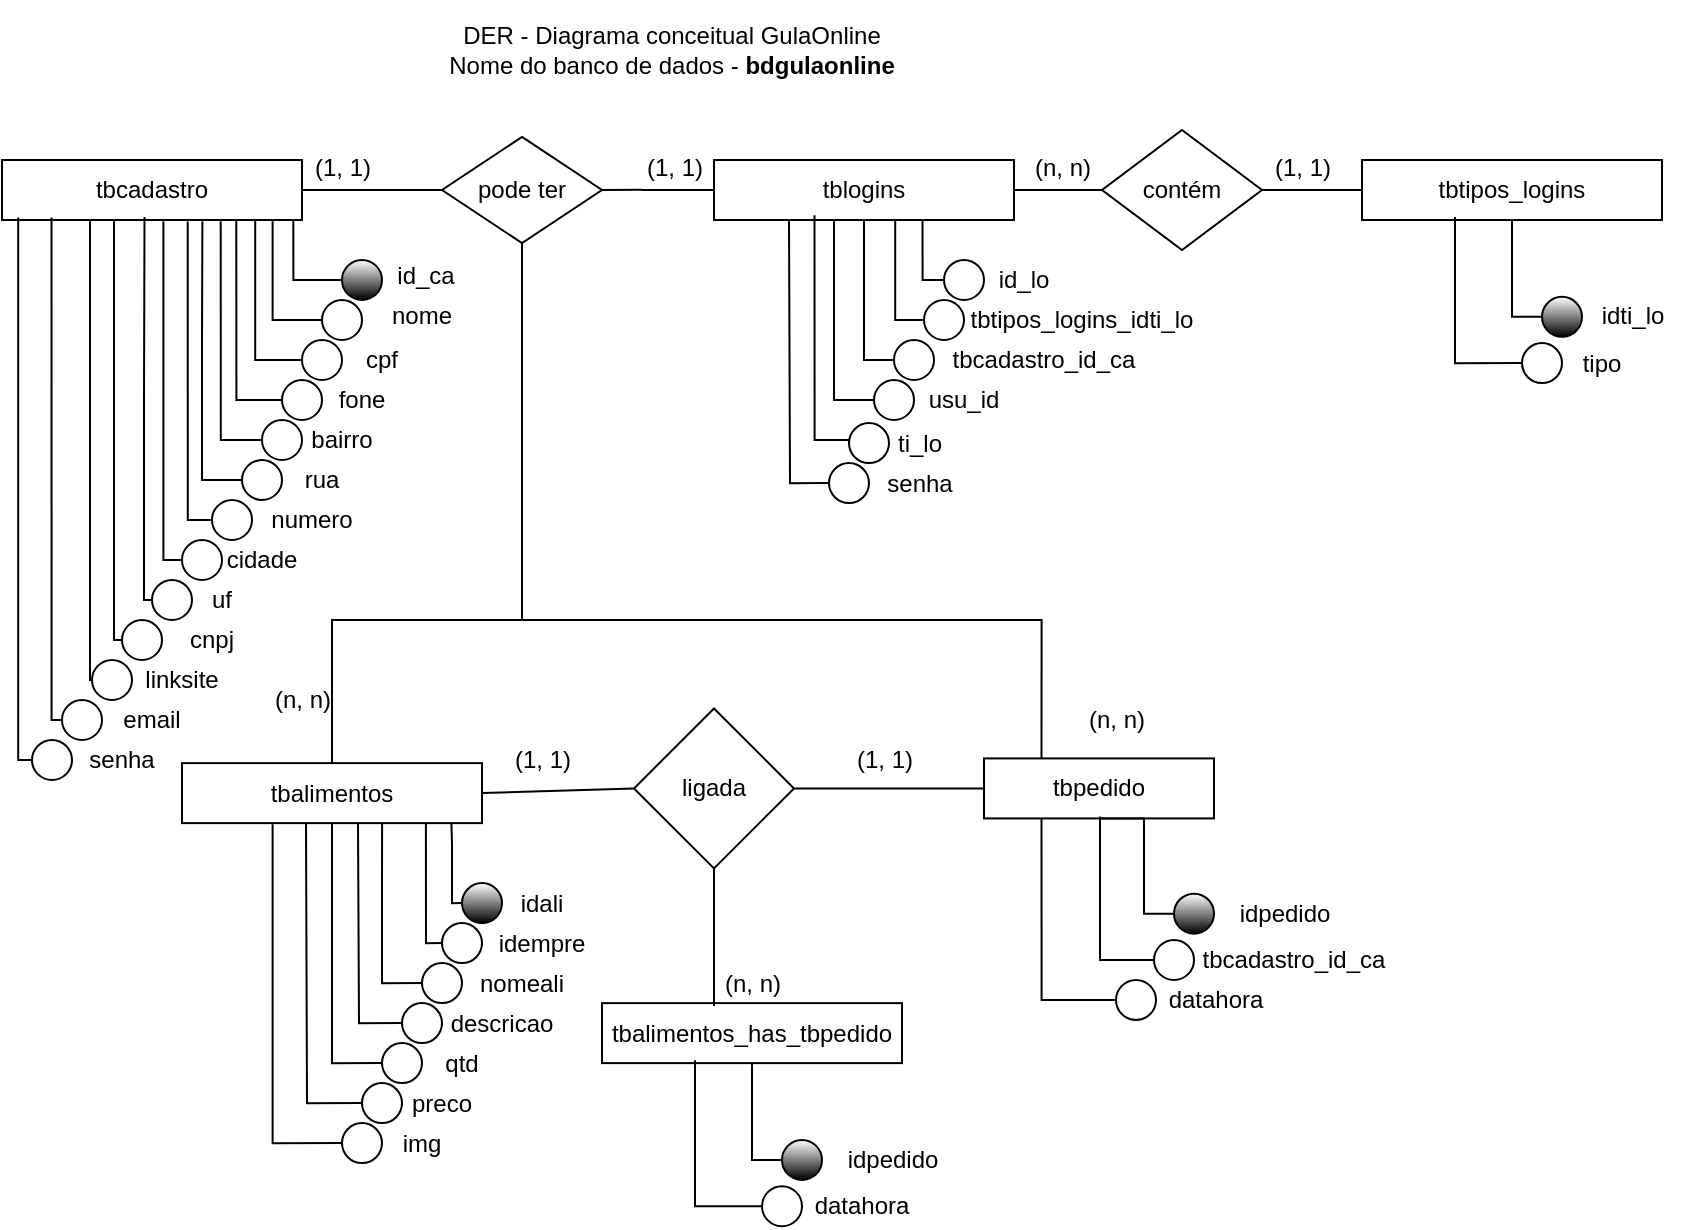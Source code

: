 <mxfile version="14.5.8" type="device"><diagram id="vViGycnNO7hk016TZorW" name="Page-1"><mxGraphModel dx="744" dy="393" grid="1" gridSize="10" guides="1" tooltips="1" connect="1" arrows="1" fold="1" page="1" pageScale="1" pageWidth="827" pageHeight="1169" math="0" shadow="0"><root><mxCell id="0"/><mxCell id="1" parent="0"/><mxCell id="1kgCIqPJjXTVju8kPkvd-1" value="DER - Diagrama conceitual GulaOnline&lt;br&gt;Nome do banco de dados - &lt;b&gt;bdgulaonline&lt;/b&gt;" style="text;html=1;strokeColor=none;fillColor=none;align=center;verticalAlign=middle;whiteSpace=wrap;rounded=0;" parent="1" vertex="1"><mxGeometry x="210" y="10" width="310" height="50" as="geometry"/></mxCell><mxCell id="1kgCIqPJjXTVju8kPkvd-85" style="edgeStyle=orthogonalEdgeStyle;rounded=0;orthogonalLoop=1;jettySize=auto;html=1;exitX=1;exitY=0.5;exitDx=0;exitDy=0;entryX=0;entryY=0.5;entryDx=0;entryDy=0;endArrow=none;endFill=0;" parent="1" source="1kgCIqPJjXTVju8kPkvd-2" target="1kgCIqPJjXTVju8kPkvd-83" edge="1"><mxGeometry relative="1" as="geometry"/></mxCell><mxCell id="1kgCIqPJjXTVju8kPkvd-2" value="tbcadastro" style="rounded=0;whiteSpace=wrap;html=1;" parent="1" vertex="1"><mxGeometry x="30" y="90" width="150" height="30" as="geometry"/></mxCell><mxCell id="cTB__3kSDR-MC7OSRo6g-6" style="edgeStyle=orthogonalEdgeStyle;rounded=0;orthogonalLoop=1;jettySize=auto;html=1;exitX=0;exitY=0.5;exitDx=0;exitDy=0;entryX=0.971;entryY=1.008;entryDx=0;entryDy=0;entryPerimeter=0;endArrow=none;endFill=0;" parent="1" source="1kgCIqPJjXTVju8kPkvd-3" target="1kgCIqPJjXTVju8kPkvd-2" edge="1"><mxGeometry relative="1" as="geometry"/></mxCell><mxCell id="1kgCIqPJjXTVju8kPkvd-3" value="" style="ellipse;whiteSpace=wrap;html=1;aspect=fixed;gradientColor=#000000;" parent="1" vertex="1"><mxGeometry x="200" y="140" width="20" height="20" as="geometry"/></mxCell><mxCell id="1kgCIqPJjXTVju8kPkvd-6" value="id_ca" style="text;html=1;strokeColor=none;fillColor=none;align=center;verticalAlign=middle;whiteSpace=wrap;rounded=0;" parent="1" vertex="1"><mxGeometry x="222.26" y="138.43" width="40" height="20" as="geometry"/></mxCell><mxCell id="cTB__3kSDR-MC7OSRo6g-7" style="edgeStyle=orthogonalEdgeStyle;rounded=0;orthogonalLoop=1;jettySize=auto;html=1;exitX=0;exitY=0.5;exitDx=0;exitDy=0;entryX=0.902;entryY=0.993;entryDx=0;entryDy=0;entryPerimeter=0;endArrow=none;endFill=0;" parent="1" source="1kgCIqPJjXTVju8kPkvd-7" target="1kgCIqPJjXTVju8kPkvd-2" edge="1"><mxGeometry relative="1" as="geometry"/></mxCell><mxCell id="1kgCIqPJjXTVju8kPkvd-7" value="" style="ellipse;whiteSpace=wrap;html=1;aspect=fixed;strokeColor=#000000;" parent="1" vertex="1"><mxGeometry x="190" y="160" width="20" height="20" as="geometry"/></mxCell><mxCell id="1kgCIqPJjXTVju8kPkvd-9" value="nome" style="text;html=1;strokeColor=none;fillColor=none;align=center;verticalAlign=middle;whiteSpace=wrap;rounded=0;" parent="1" vertex="1"><mxGeometry x="220" y="158.43" width="40" height="20" as="geometry"/></mxCell><mxCell id="cTB__3kSDR-MC7OSRo6g-8" style="edgeStyle=orthogonalEdgeStyle;rounded=0;orthogonalLoop=1;jettySize=auto;html=1;exitX=0;exitY=0.5;exitDx=0;exitDy=0;entryX=0.844;entryY=1.008;entryDx=0;entryDy=0;entryPerimeter=0;endArrow=none;endFill=0;" parent="1" source="1kgCIqPJjXTVju8kPkvd-14" target="1kgCIqPJjXTVju8kPkvd-2" edge="1"><mxGeometry relative="1" as="geometry"/></mxCell><mxCell id="1kgCIqPJjXTVju8kPkvd-14" value="" style="ellipse;whiteSpace=wrap;html=1;aspect=fixed;strokeColor=#000000;" parent="1" vertex="1"><mxGeometry x="180" y="180" width="20" height="20" as="geometry"/></mxCell><mxCell id="1kgCIqPJjXTVju8kPkvd-15" value="cpf" style="text;html=1;strokeColor=none;fillColor=none;align=center;verticalAlign=middle;whiteSpace=wrap;rounded=0;" parent="1" vertex="1"><mxGeometry x="200" y="180" width="40" height="20" as="geometry"/></mxCell><mxCell id="cTB__3kSDR-MC7OSRo6g-11" style="edgeStyle=orthogonalEdgeStyle;rounded=0;orthogonalLoop=1;jettySize=auto;html=1;exitX=0;exitY=0.5;exitDx=0;exitDy=0;entryX=0.781;entryY=0.993;entryDx=0;entryDy=0;entryPerimeter=0;endArrow=none;endFill=0;" parent="1" source="1kgCIqPJjXTVju8kPkvd-18" target="1kgCIqPJjXTVju8kPkvd-2" edge="1"><mxGeometry relative="1" as="geometry"/></mxCell><mxCell id="1kgCIqPJjXTVju8kPkvd-18" value="" style="ellipse;whiteSpace=wrap;html=1;aspect=fixed;strokeColor=#000000;" parent="1" vertex="1"><mxGeometry x="170" y="200" width="20" height="20" as="geometry"/></mxCell><mxCell id="1kgCIqPJjXTVju8kPkvd-19" value="fone" style="text;html=1;strokeColor=none;fillColor=none;align=center;verticalAlign=middle;whiteSpace=wrap;rounded=0;" parent="1" vertex="1"><mxGeometry x="190" y="200" width="40" height="20" as="geometry"/></mxCell><mxCell id="cTB__3kSDR-MC7OSRo6g-12" style="edgeStyle=orthogonalEdgeStyle;rounded=0;orthogonalLoop=1;jettySize=auto;html=1;exitX=0;exitY=0.5;exitDx=0;exitDy=0;entryX=0.729;entryY=1.022;entryDx=0;entryDy=0;entryPerimeter=0;endArrow=none;endFill=0;" parent="1" source="1kgCIqPJjXTVju8kPkvd-20" target="1kgCIqPJjXTVju8kPkvd-2" edge="1"><mxGeometry relative="1" as="geometry"/></mxCell><mxCell id="1kgCIqPJjXTVju8kPkvd-20" value="" style="ellipse;whiteSpace=wrap;html=1;aspect=fixed;strokeColor=#000000;" parent="1" vertex="1"><mxGeometry x="160" y="220" width="20" height="20" as="geometry"/></mxCell><mxCell id="1kgCIqPJjXTVju8kPkvd-21" value="bairro" style="text;html=1;strokeColor=none;fillColor=none;align=center;verticalAlign=middle;whiteSpace=wrap;rounded=0;" parent="1" vertex="1"><mxGeometry x="180" y="220" width="40" height="20" as="geometry"/></mxCell><mxCell id="cTB__3kSDR-MC7OSRo6g-13" style="edgeStyle=orthogonalEdgeStyle;rounded=0;orthogonalLoop=1;jettySize=auto;html=1;exitX=0;exitY=0.5;exitDx=0;exitDy=0;entryX=0.668;entryY=1.022;entryDx=0;entryDy=0;entryPerimeter=0;endArrow=none;endFill=0;" parent="1" source="1kgCIqPJjXTVju8kPkvd-22" target="1kgCIqPJjXTVju8kPkvd-2" edge="1"><mxGeometry relative="1" as="geometry"/></mxCell><mxCell id="1kgCIqPJjXTVju8kPkvd-22" value="" style="ellipse;whiteSpace=wrap;html=1;aspect=fixed;strokeColor=#000000;" parent="1" vertex="1"><mxGeometry x="150" y="240" width="20" height="20" as="geometry"/></mxCell><mxCell id="1kgCIqPJjXTVju8kPkvd-23" value="rua" style="text;html=1;strokeColor=none;fillColor=none;align=center;verticalAlign=middle;whiteSpace=wrap;rounded=0;" parent="1" vertex="1"><mxGeometry x="170" y="240" width="40" height="20" as="geometry"/></mxCell><mxCell id="cTB__3kSDR-MC7OSRo6g-14" style="edgeStyle=orthogonalEdgeStyle;rounded=0;orthogonalLoop=1;jettySize=auto;html=1;exitX=0;exitY=0.5;exitDx=0;exitDy=0;entryX=0.619;entryY=1.022;entryDx=0;entryDy=0;entryPerimeter=0;endArrow=none;endFill=0;" parent="1" source="1kgCIqPJjXTVju8kPkvd-32" target="1kgCIqPJjXTVju8kPkvd-2" edge="1"><mxGeometry relative="1" as="geometry"><Array as="points"><mxPoint x="123" y="270"/></Array></mxGeometry></mxCell><mxCell id="1kgCIqPJjXTVju8kPkvd-32" value="" style="ellipse;whiteSpace=wrap;html=1;aspect=fixed;strokeColor=#000000;" parent="1" vertex="1"><mxGeometry x="135" y="260" width="20" height="20" as="geometry"/></mxCell><mxCell id="1kgCIqPJjXTVju8kPkvd-33" value="numero" style="text;html=1;strokeColor=none;fillColor=none;align=center;verticalAlign=middle;whiteSpace=wrap;rounded=0;" parent="1" vertex="1"><mxGeometry x="165" y="260" width="40" height="20" as="geometry"/></mxCell><mxCell id="cTB__3kSDR-MC7OSRo6g-15" style="edgeStyle=orthogonalEdgeStyle;rounded=0;orthogonalLoop=1;jettySize=auto;html=1;exitX=0;exitY=0.5;exitDx=0;exitDy=0;endArrow=none;endFill=0;entryX=0.538;entryY=1.022;entryDx=0;entryDy=0;entryPerimeter=0;" parent="1" source="1kgCIqPJjXTVju8kPkvd-35" target="1kgCIqPJjXTVju8kPkvd-2" edge="1"><mxGeometry relative="1" as="geometry"><mxPoint x="111" y="123" as="targetPoint"/><Array as="points"><mxPoint x="111" y="290"/></Array></mxGeometry></mxCell><mxCell id="1kgCIqPJjXTVju8kPkvd-35" value="" style="ellipse;whiteSpace=wrap;html=1;aspect=fixed;strokeColor=#000000;" parent="1" vertex="1"><mxGeometry x="120" y="280" width="20" height="20" as="geometry"/></mxCell><mxCell id="1kgCIqPJjXTVju8kPkvd-36" value="cidade" style="text;html=1;strokeColor=none;fillColor=none;align=center;verticalAlign=middle;whiteSpace=wrap;rounded=0;" parent="1" vertex="1"><mxGeometry x="140" y="280" width="40" height="20" as="geometry"/></mxCell><mxCell id="cTB__3kSDR-MC7OSRo6g-16" style="edgeStyle=orthogonalEdgeStyle;rounded=0;orthogonalLoop=1;jettySize=auto;html=1;exitX=0;exitY=0.5;exitDx=0;exitDy=0;entryX=0.475;entryY=0.95;entryDx=0;entryDy=0;entryPerimeter=0;endArrow=none;endFill=0;" parent="1" source="1kgCIqPJjXTVju8kPkvd-39" target="1kgCIqPJjXTVju8kPkvd-2" edge="1"><mxGeometry relative="1" as="geometry"><Array as="points"><mxPoint x="101" y="310"/><mxPoint x="101" y="210"/></Array></mxGeometry></mxCell><mxCell id="1kgCIqPJjXTVju8kPkvd-39" value="" style="ellipse;whiteSpace=wrap;html=1;aspect=fixed;strokeColor=#000000;" parent="1" vertex="1"><mxGeometry x="105" y="300" width="20" height="20" as="geometry"/></mxCell><mxCell id="1kgCIqPJjXTVju8kPkvd-40" value="uf" style="text;html=1;strokeColor=none;fillColor=none;align=center;verticalAlign=middle;whiteSpace=wrap;rounded=0;" parent="1" vertex="1"><mxGeometry x="120" y="300" width="40" height="20" as="geometry"/></mxCell><mxCell id="cTB__3kSDR-MC7OSRo6g-18" style="edgeStyle=orthogonalEdgeStyle;rounded=0;orthogonalLoop=1;jettySize=auto;html=1;exitX=0;exitY=0.5;exitDx=0;exitDy=0;endArrow=none;endFill=0;" parent="1" source="1kgCIqPJjXTVju8kPkvd-42" edge="1"><mxGeometry relative="1" as="geometry"><mxPoint x="86" y="120" as="targetPoint"/><Array as="points"><mxPoint x="86" y="330"/></Array></mxGeometry></mxCell><mxCell id="1kgCIqPJjXTVju8kPkvd-42" value="" style="ellipse;whiteSpace=wrap;html=1;aspect=fixed;strokeColor=#000000;" parent="1" vertex="1"><mxGeometry x="90" y="320" width="20" height="20" as="geometry"/></mxCell><mxCell id="1kgCIqPJjXTVju8kPkvd-43" value="cnpj" style="text;html=1;strokeColor=none;fillColor=none;align=center;verticalAlign=middle;whiteSpace=wrap;rounded=0;" parent="1" vertex="1"><mxGeometry x="115" y="320" width="40" height="20" as="geometry"/></mxCell><mxCell id="pfYK0aEI7iM3FMZs0BvB-69" style="edgeStyle=none;rounded=0;orthogonalLoop=1;jettySize=auto;html=1;exitX=1;exitY=0.5;exitDx=0;exitDy=0;entryX=0.105;entryY=1.058;entryDx=0;entryDy=0;entryPerimeter=0;endArrow=none;endFill=0;" parent="1" source="1kgCIqPJjXTVju8kPkvd-83" target="1kgCIqPJjXTVju8kPkvd-88" edge="1"><mxGeometry relative="1" as="geometry"/></mxCell><mxCell id="mjfpQsv795RU7ibJpt_8-2" style="edgeStyle=orthogonalEdgeStyle;rounded=0;orthogonalLoop=1;jettySize=auto;html=1;exitX=0.5;exitY=1;exitDx=0;exitDy=0;endArrow=none;endFill=0;" edge="1" parent="1" source="1kgCIqPJjXTVju8kPkvd-83"><mxGeometry relative="1" as="geometry"><mxPoint x="290" y="320" as="targetPoint"/></mxGeometry></mxCell><mxCell id="1kgCIqPJjXTVju8kPkvd-83" value="pode ter" style="rhombus;whiteSpace=wrap;html=1;strokeColor=#000000;gradientColor=none;" parent="1" vertex="1"><mxGeometry x="250" y="78.44" width="80" height="53.12" as="geometry"/></mxCell><mxCell id="1kgCIqPJjXTVju8kPkvd-87" value="(1, 1)" style="text;html=1;align=center;verticalAlign=middle;resizable=0;points=[];autosize=1;shadow=1;" parent="1" vertex="1"><mxGeometry x="180" y="83.75" width="40" height="20" as="geometry"/></mxCell><mxCell id="1kgCIqPJjXTVju8kPkvd-88" value="(1, 1)" style="text;html=1;align=center;verticalAlign=middle;resizable=0;points=[];autosize=1;shadow=1;" parent="1" vertex="1"><mxGeometry x="346" y="83.75" width="40" height="20" as="geometry"/></mxCell><mxCell id="cTB__3kSDR-MC7OSRo6g-19" style="edgeStyle=orthogonalEdgeStyle;rounded=0;orthogonalLoop=1;jettySize=auto;html=1;exitX=0;exitY=0.5;exitDx=0;exitDy=0;endArrow=none;endFill=0;" parent="1" source="1kgCIqPJjXTVju8kPkvd-91" edge="1"><mxGeometry relative="1" as="geometry"><mxPoint x="74" y="120" as="targetPoint"/><Array as="points"><mxPoint x="74" y="350"/></Array></mxGeometry></mxCell><mxCell id="1kgCIqPJjXTVju8kPkvd-91" value="" style="ellipse;whiteSpace=wrap;html=1;aspect=fixed;strokeColor=#000000;" parent="1" vertex="1"><mxGeometry x="75" y="340" width="20" height="20" as="geometry"/></mxCell><mxCell id="1kgCIqPJjXTVju8kPkvd-92" value="linksite" style="text;html=1;strokeColor=none;fillColor=none;align=center;verticalAlign=middle;whiteSpace=wrap;rounded=0;" parent="1" vertex="1"><mxGeometry x="100" y="340" width="40" height="20" as="geometry"/></mxCell><mxCell id="1kgCIqPJjXTVju8kPkvd-114" value="tbpedido" style="rounded=0;whiteSpace=wrap;html=1;" parent="1" vertex="1"><mxGeometry x="521" y="389.21" width="115" height="30" as="geometry"/></mxCell><mxCell id="epFgIJOfp5OlHXSWvkDE-14" style="edgeStyle=orthogonalEdgeStyle;rounded=0;orthogonalLoop=1;jettySize=auto;html=1;exitX=0;exitY=0.5;exitDx=0;exitDy=0;entryX=0.5;entryY=1;entryDx=0;entryDy=0;endArrow=none;endFill=0;" parent="1" source="1kgCIqPJjXTVju8kPkvd-116" target="1kgCIqPJjXTVju8kPkvd-114" edge="1"><mxGeometry relative="1" as="geometry"><Array as="points"><mxPoint x="601" y="466.43"/></Array></mxGeometry></mxCell><mxCell id="1kgCIqPJjXTVju8kPkvd-116" value="" style="ellipse;whiteSpace=wrap;html=1;aspect=fixed;gradientColor=#000000;" parent="1" vertex="1"><mxGeometry x="616" y="456.86" width="20" height="20" as="geometry"/></mxCell><mxCell id="epFgIJOfp5OlHXSWvkDE-15" style="edgeStyle=orthogonalEdgeStyle;rounded=0;orthogonalLoop=1;jettySize=auto;html=1;exitX=0;exitY=0.5;exitDx=0;exitDy=0;endArrow=none;endFill=0;" parent="1" source="1kgCIqPJjXTVju8kPkvd-120" edge="1"><mxGeometry relative="1" as="geometry"><mxPoint x="579" y="424.21" as="targetPoint"/><Array as="points"><mxPoint x="579" y="490.21"/><mxPoint x="579" y="418.21"/></Array></mxGeometry></mxCell><mxCell id="1kgCIqPJjXTVju8kPkvd-120" value="" style="ellipse;whiteSpace=wrap;html=1;aspect=fixed;strokeColor=#000000;" parent="1" vertex="1"><mxGeometry x="606" y="479.99" width="20" height="20" as="geometry"/></mxCell><mxCell id="1kgCIqPJjXTVju8kPkvd-121" value="tbcadastro_id_ca" style="text;html=1;strokeColor=none;fillColor=none;align=center;verticalAlign=middle;whiteSpace=wrap;rounded=0;" parent="1" vertex="1"><mxGeometry x="656" y="479.99" width="40" height="20" as="geometry"/></mxCell><mxCell id="1kgCIqPJjXTVju8kPkvd-134" value="&lt;span&gt;idpedido&lt;/span&gt;" style="text;html=1;align=center;verticalAlign=middle;resizable=0;points=[];autosize=1;" parent="1" vertex="1"><mxGeometry x="641" y="456.86" width="60" height="20" as="geometry"/></mxCell><mxCell id="cTB__3kSDR-MC7OSRo6g-20" style="edgeStyle=orthogonalEdgeStyle;rounded=0;orthogonalLoop=1;jettySize=auto;html=1;exitX=0;exitY=0.5;exitDx=0;exitDy=0;entryX=0.165;entryY=0.958;entryDx=0;entryDy=0;entryPerimeter=0;endArrow=none;endFill=0;" parent="1" source="cTB__3kSDR-MC7OSRo6g-1" target="1kgCIqPJjXTVju8kPkvd-2" edge="1"><mxGeometry relative="1" as="geometry"><Array as="points"><mxPoint x="55" y="370"/></Array></mxGeometry></mxCell><mxCell id="cTB__3kSDR-MC7OSRo6g-1" value="" style="ellipse;whiteSpace=wrap;html=1;aspect=fixed;strokeColor=#000000;" parent="1" vertex="1"><mxGeometry x="60" y="360" width="20" height="20" as="geometry"/></mxCell><mxCell id="cTB__3kSDR-MC7OSRo6g-2" value="email" style="text;html=1;strokeColor=none;fillColor=none;align=center;verticalAlign=middle;whiteSpace=wrap;rounded=0;" parent="1" vertex="1"><mxGeometry x="85" y="360" width="40" height="20" as="geometry"/></mxCell><mxCell id="cTB__3kSDR-MC7OSRo6g-22" style="edgeStyle=orthogonalEdgeStyle;rounded=0;orthogonalLoop=1;jettySize=auto;html=1;exitX=0;exitY=0.5;exitDx=0;exitDy=0;entryX=0.054;entryY=0.958;entryDx=0;entryDy=0;entryPerimeter=0;endArrow=none;endFill=0;" parent="1" source="cTB__3kSDR-MC7OSRo6g-4" target="1kgCIqPJjXTVju8kPkvd-2" edge="1"><mxGeometry relative="1" as="geometry"><Array as="points"><mxPoint x="38" y="390"/></Array></mxGeometry></mxCell><mxCell id="cTB__3kSDR-MC7OSRo6g-4" value="" style="ellipse;whiteSpace=wrap;html=1;aspect=fixed;strokeColor=#000000;" parent="1" vertex="1"><mxGeometry x="45" y="380" width="20" height="20" as="geometry"/></mxCell><mxCell id="cTB__3kSDR-MC7OSRo6g-5" value="senha" style="text;html=1;strokeColor=none;fillColor=none;align=center;verticalAlign=middle;whiteSpace=wrap;rounded=0;" parent="1" vertex="1"><mxGeometry x="70" y="380" width="40" height="20" as="geometry"/></mxCell><mxCell id="mjfpQsv795RU7ibJpt_8-1" style="edgeStyle=orthogonalEdgeStyle;rounded=0;orthogonalLoop=1;jettySize=auto;html=1;exitX=0.5;exitY=0;exitDx=0;exitDy=0;entryX=0.25;entryY=0;entryDx=0;entryDy=0;endArrow=none;endFill=0;" edge="1" parent="1" source="cTB__3kSDR-MC7OSRo6g-53" target="1kgCIqPJjXTVju8kPkvd-114"><mxGeometry relative="1" as="geometry"><Array as="points"><mxPoint x="195" y="320"/><mxPoint x="550" y="320"/></Array></mxGeometry></mxCell><mxCell id="cTB__3kSDR-MC7OSRo6g-53" value="tbalimentos" style="rounded=0;whiteSpace=wrap;html=1;" parent="1" vertex="1"><mxGeometry x="120" y="391.56" width="150" height="30" as="geometry"/></mxCell><mxCell id="cTB__3kSDR-MC7OSRo6g-54" style="edgeStyle=orthogonalEdgeStyle;rounded=0;orthogonalLoop=1;jettySize=auto;html=1;exitX=0;exitY=0.5;exitDx=0;exitDy=0;endArrow=none;endFill=0;entryX=0.898;entryY=1.002;entryDx=0;entryDy=0;entryPerimeter=0;" parent="1" source="cTB__3kSDR-MC7OSRo6g-55" target="cTB__3kSDR-MC7OSRo6g-53" edge="1"><mxGeometry relative="1" as="geometry"><mxPoint x="256" y="422.56" as="targetPoint"/><Array as="points"><mxPoint x="255" y="461.56"/><mxPoint x="255" y="431.56"/><mxPoint x="255" y="431.56"/></Array></mxGeometry></mxCell><mxCell id="cTB__3kSDR-MC7OSRo6g-55" value="" style="ellipse;whiteSpace=wrap;html=1;aspect=fixed;gradientColor=#000000;" parent="1" vertex="1"><mxGeometry x="260" y="451.56" width="20" height="20" as="geometry"/></mxCell><mxCell id="cTB__3kSDR-MC7OSRo6g-56" value="idali" style="text;html=1;strokeColor=none;fillColor=none;align=center;verticalAlign=middle;whiteSpace=wrap;rounded=0;" parent="1" vertex="1"><mxGeometry x="280" y="451.56" width="40" height="20" as="geometry"/></mxCell><mxCell id="cTB__3kSDR-MC7OSRo6g-57" style="edgeStyle=orthogonalEdgeStyle;rounded=0;orthogonalLoop=1;jettySize=auto;html=1;exitX=0;exitY=0.5;exitDx=0;exitDy=0;entryX=0.813;entryY=1.012;entryDx=0;entryDy=0;entryPerimeter=0;endArrow=none;endFill=0;" parent="1" source="cTB__3kSDR-MC7OSRo6g-58" target="cTB__3kSDR-MC7OSRo6g-53" edge="1"><mxGeometry relative="1" as="geometry"><Array as="points"><mxPoint x="242" y="481.56"/></Array></mxGeometry></mxCell><mxCell id="cTB__3kSDR-MC7OSRo6g-58" value="" style="ellipse;whiteSpace=wrap;html=1;aspect=fixed;strokeColor=#000000;" parent="1" vertex="1"><mxGeometry x="250" y="471.56" width="20" height="20" as="geometry"/></mxCell><mxCell id="cTB__3kSDR-MC7OSRo6g-59" value="idempre" style="text;html=1;strokeColor=none;fillColor=none;align=center;verticalAlign=middle;whiteSpace=wrap;rounded=0;" parent="1" vertex="1"><mxGeometry x="280" y="471.56" width="40" height="20" as="geometry"/></mxCell><mxCell id="cTB__3kSDR-MC7OSRo6g-60" style="edgeStyle=orthogonalEdgeStyle;rounded=0;orthogonalLoop=1;jettySize=auto;html=1;exitX=0;exitY=0.5;exitDx=0;exitDy=0;entryX=0.667;entryY=1;entryDx=0;entryDy=0;entryPerimeter=0;endArrow=none;endFill=0;" parent="1" source="cTB__3kSDR-MC7OSRo6g-61" target="cTB__3kSDR-MC7OSRo6g-53" edge="1"><mxGeometry relative="1" as="geometry"/></mxCell><mxCell id="cTB__3kSDR-MC7OSRo6g-61" value="" style="ellipse;whiteSpace=wrap;html=1;aspect=fixed;strokeColor=#000000;" parent="1" vertex="1"><mxGeometry x="240" y="491.56" width="20" height="20" as="geometry"/></mxCell><mxCell id="cTB__3kSDR-MC7OSRo6g-62" value="nomeali" style="text;html=1;strokeColor=none;fillColor=none;align=center;verticalAlign=middle;whiteSpace=wrap;rounded=0;" parent="1" vertex="1"><mxGeometry x="270" y="491.56" width="40" height="20" as="geometry"/></mxCell><mxCell id="cTB__3kSDR-MC7OSRo6g-63" style="edgeStyle=orthogonalEdgeStyle;rounded=0;orthogonalLoop=1;jettySize=auto;html=1;exitX=0;exitY=0.5;exitDx=0;exitDy=0;endArrow=none;endFill=0;" parent="1" source="cTB__3kSDR-MC7OSRo6g-64" edge="1"><mxGeometry relative="1" as="geometry"><mxPoint x="208" y="421.56" as="targetPoint"/></mxGeometry></mxCell><mxCell id="cTB__3kSDR-MC7OSRo6g-64" value="" style="ellipse;whiteSpace=wrap;html=1;aspect=fixed;strokeColor=#000000;" parent="1" vertex="1"><mxGeometry x="230" y="511.56" width="20" height="20" as="geometry"/></mxCell><mxCell id="cTB__3kSDR-MC7OSRo6g-65" value="descricao" style="text;html=1;strokeColor=none;fillColor=none;align=center;verticalAlign=middle;whiteSpace=wrap;rounded=0;" parent="1" vertex="1"><mxGeometry x="260" y="511.56" width="40" height="20" as="geometry"/></mxCell><mxCell id="cTB__3kSDR-MC7OSRo6g-66" style="edgeStyle=orthogonalEdgeStyle;rounded=0;orthogonalLoop=1;jettySize=auto;html=1;exitX=0;exitY=0.5;exitDx=0;exitDy=0;endArrow=none;endFill=0;" parent="1" source="cTB__3kSDR-MC7OSRo6g-67" edge="1"><mxGeometry relative="1" as="geometry"><mxPoint x="195" y="421.56" as="targetPoint"/><Array as="points"><mxPoint x="195" y="541.56"/><mxPoint x="195" y="421.56"/></Array></mxGeometry></mxCell><mxCell id="cTB__3kSDR-MC7OSRo6g-67" value="" style="ellipse;whiteSpace=wrap;html=1;aspect=fixed;strokeColor=#000000;" parent="1" vertex="1"><mxGeometry x="220" y="531.56" width="20" height="20" as="geometry"/></mxCell><mxCell id="cTB__3kSDR-MC7OSRo6g-68" value="qtd" style="text;html=1;strokeColor=none;fillColor=none;align=center;verticalAlign=middle;whiteSpace=wrap;rounded=0;" parent="1" vertex="1"><mxGeometry x="240" y="531.56" width="40" height="20" as="geometry"/></mxCell><mxCell id="cTB__3kSDR-MC7OSRo6g-69" style="edgeStyle=orthogonalEdgeStyle;rounded=0;orthogonalLoop=1;jettySize=auto;html=1;exitX=0;exitY=0.5;exitDx=0;exitDy=0;endArrow=none;endFill=0;" parent="1" source="cTB__3kSDR-MC7OSRo6g-70" edge="1"><mxGeometry relative="1" as="geometry"><mxPoint x="182" y="421.56" as="targetPoint"/></mxGeometry></mxCell><mxCell id="cTB__3kSDR-MC7OSRo6g-70" value="" style="ellipse;whiteSpace=wrap;html=1;aspect=fixed;strokeColor=#000000;" parent="1" vertex="1"><mxGeometry x="210" y="551.56" width="20" height="20" as="geometry"/></mxCell><mxCell id="cTB__3kSDR-MC7OSRo6g-71" value="preco" style="text;html=1;strokeColor=none;fillColor=none;align=center;verticalAlign=middle;whiteSpace=wrap;rounded=0;" parent="1" vertex="1"><mxGeometry x="230" y="551.56" width="40" height="20" as="geometry"/></mxCell><mxCell id="cTB__3kSDR-MC7OSRo6g-72" style="edgeStyle=orthogonalEdgeStyle;rounded=0;orthogonalLoop=1;jettySize=auto;html=1;exitX=0;exitY=0.5;exitDx=0;exitDy=0;entryX=0.302;entryY=1.02;entryDx=0;entryDy=0;entryPerimeter=0;endArrow=none;endFill=0;" parent="1" source="cTB__3kSDR-MC7OSRo6g-73" target="cTB__3kSDR-MC7OSRo6g-53" edge="1"><mxGeometry relative="1" as="geometry"/></mxCell><mxCell id="cTB__3kSDR-MC7OSRo6g-73" value="" style="ellipse;whiteSpace=wrap;html=1;aspect=fixed;strokeColor=#000000;" parent="1" vertex="1"><mxGeometry x="200" y="571.56" width="20" height="20" as="geometry"/></mxCell><mxCell id="cTB__3kSDR-MC7OSRo6g-74" value="img" style="text;html=1;strokeColor=none;fillColor=none;align=center;verticalAlign=middle;whiteSpace=wrap;rounded=0;" parent="1" vertex="1"><mxGeometry x="220" y="571.56" width="40" height="20" as="geometry"/></mxCell><mxCell id="pfYK0aEI7iM3FMZs0BvB-23" style="edgeStyle=orthogonalEdgeStyle;rounded=0;orthogonalLoop=1;jettySize=auto;html=1;exitX=0;exitY=0.5;exitDx=0;exitDy=0;entryX=0.695;entryY=0.982;entryDx=0;entryDy=0;entryPerimeter=0;endArrow=none;endFill=0;" parent="1" source="pfYK0aEI7iM3FMZs0BvB-24" target="pfYK0aEI7iM3FMZs0BvB-35" edge="1"><mxGeometry relative="1" as="geometry"/></mxCell><mxCell id="pfYK0aEI7iM3FMZs0BvB-24" value="" style="ellipse;whiteSpace=wrap;html=1;aspect=fixed;strokeColor=#000000;" parent="1" vertex="1"><mxGeometry x="501" y="140" width="20" height="20" as="geometry"/></mxCell><mxCell id="pfYK0aEI7iM3FMZs0BvB-25" value="id_lo" style="text;html=1;strokeColor=none;fillColor=none;align=center;verticalAlign=middle;whiteSpace=wrap;rounded=0;" parent="1" vertex="1"><mxGeometry x="521" y="140" width="40" height="20" as="geometry"/></mxCell><mxCell id="pfYK0aEI7iM3FMZs0BvB-26" style="edgeStyle=orthogonalEdgeStyle;rounded=0;orthogonalLoop=1;jettySize=auto;html=1;exitX=0;exitY=0.5;exitDx=0;exitDy=0;entryX=0.604;entryY=0.952;entryDx=0;entryDy=0;entryPerimeter=0;endArrow=none;endFill=0;" parent="1" source="pfYK0aEI7iM3FMZs0BvB-27" target="pfYK0aEI7iM3FMZs0BvB-35" edge="1"><mxGeometry relative="1" as="geometry"><Array as="points"><mxPoint x="477" y="170"/></Array></mxGeometry></mxCell><mxCell id="pfYK0aEI7iM3FMZs0BvB-27" value="" style="ellipse;whiteSpace=wrap;html=1;aspect=fixed;strokeColor=#000000;" parent="1" vertex="1"><mxGeometry x="491" y="160" width="20" height="20" as="geometry"/></mxCell><mxCell id="pfYK0aEI7iM3FMZs0BvB-28" value="tbtipos_logins_idti_lo" style="text;html=1;strokeColor=none;fillColor=none;align=center;verticalAlign=middle;whiteSpace=wrap;rounded=0;" parent="1" vertex="1"><mxGeometry x="550" y="160" width="40" height="20" as="geometry"/></mxCell><mxCell id="pfYK0aEI7iM3FMZs0BvB-29" style="edgeStyle=orthogonalEdgeStyle;rounded=0;orthogonalLoop=1;jettySize=auto;html=1;exitX=0;exitY=0.5;exitDx=0;exitDy=0;endArrow=none;endFill=0;" parent="1" source="pfYK0aEI7iM3FMZs0BvB-30" target="pfYK0aEI7iM3FMZs0BvB-35" edge="1"><mxGeometry relative="1" as="geometry"><Array as="points"><mxPoint x="461" y="190"/></Array></mxGeometry></mxCell><mxCell id="pfYK0aEI7iM3FMZs0BvB-30" value="" style="ellipse;whiteSpace=wrap;html=1;aspect=fixed;strokeColor=#000000;" parent="1" vertex="1"><mxGeometry x="476" y="180" width="20" height="20" as="geometry"/></mxCell><mxCell id="pfYK0aEI7iM3FMZs0BvB-31" value="tbcadastro_id_ca" style="text;html=1;strokeColor=none;fillColor=none;align=center;verticalAlign=middle;whiteSpace=wrap;rounded=0;" parent="1" vertex="1"><mxGeometry x="531" y="180" width="40" height="20" as="geometry"/></mxCell><mxCell id="pfYK0aEI7iM3FMZs0BvB-32" style="edgeStyle=orthogonalEdgeStyle;rounded=0;orthogonalLoop=1;jettySize=auto;html=1;exitX=0;exitY=0.5;exitDx=0;exitDy=0;endArrow=none;endFill=0;" parent="1" source="pfYK0aEI7iM3FMZs0BvB-33" target="pfYK0aEI7iM3FMZs0BvB-35" edge="1"><mxGeometry relative="1" as="geometry"><Array as="points"><mxPoint x="446" y="210"/></Array></mxGeometry></mxCell><mxCell id="pfYK0aEI7iM3FMZs0BvB-33" value="" style="ellipse;whiteSpace=wrap;html=1;aspect=fixed;strokeColor=#000000;" parent="1" vertex="1"><mxGeometry x="466" y="200" width="20" height="20" as="geometry"/></mxCell><mxCell id="pfYK0aEI7iM3FMZs0BvB-34" value="usu_id" style="text;html=1;strokeColor=none;fillColor=none;align=center;verticalAlign=middle;whiteSpace=wrap;rounded=0;" parent="1" vertex="1"><mxGeometry x="491" y="200" width="40" height="20" as="geometry"/></mxCell><mxCell id="pfYK0aEI7iM3FMZs0BvB-43" style="rounded=0;orthogonalLoop=1;jettySize=auto;html=1;exitX=0;exitY=0.5;exitDx=0;exitDy=0;entryX=1;entryY=0.5;entryDx=0;entryDy=0;endArrow=none;endFill=0;" parent="1" source="pfYK0aEI7iM3FMZs0BvB-35" edge="1"><mxGeometry relative="1" as="geometry"><mxPoint x="350" y="105" as="targetPoint"/></mxGeometry></mxCell><mxCell id="pfYK0aEI7iM3FMZs0BvB-64" style="edgeStyle=none;rounded=0;orthogonalLoop=1;jettySize=auto;html=1;exitX=1;exitY=0.5;exitDx=0;exitDy=0;entryX=0;entryY=0.5;entryDx=0;entryDy=0;endArrow=none;endFill=0;" parent="1" source="pfYK0aEI7iM3FMZs0BvB-35" target="pfYK0aEI7iM3FMZs0BvB-63" edge="1"><mxGeometry relative="1" as="geometry"/></mxCell><mxCell id="pfYK0aEI7iM3FMZs0BvB-35" value="tblogins" style="rounded=0;whiteSpace=wrap;html=1;" parent="1" vertex="1"><mxGeometry x="386" y="90.0" width="150" height="30" as="geometry"/></mxCell><mxCell id="pfYK0aEI7iM3FMZs0BvB-36" style="edgeStyle=orthogonalEdgeStyle;rounded=0;orthogonalLoop=1;jettySize=auto;html=1;exitX=0;exitY=0.5;exitDx=0;exitDy=0;entryX=0.335;entryY=0.921;entryDx=0;entryDy=0;entryPerimeter=0;endArrow=none;endFill=0;" parent="1" source="pfYK0aEI7iM3FMZs0BvB-37" target="pfYK0aEI7iM3FMZs0BvB-35" edge="1"><mxGeometry relative="1" as="geometry"><Array as="points"><mxPoint x="436" y="230"/></Array></mxGeometry></mxCell><mxCell id="pfYK0aEI7iM3FMZs0BvB-37" value="" style="ellipse;whiteSpace=wrap;html=1;aspect=fixed;strokeColor=#000000;" parent="1" vertex="1"><mxGeometry x="453.5" y="221.56" width="20" height="20" as="geometry"/></mxCell><mxCell id="pfYK0aEI7iM3FMZs0BvB-38" value="ti_lo" style="text;html=1;strokeColor=none;fillColor=none;align=center;verticalAlign=middle;whiteSpace=wrap;rounded=0;" parent="1" vertex="1"><mxGeometry x="468.5" y="221.56" width="40" height="20" as="geometry"/></mxCell><mxCell id="pfYK0aEI7iM3FMZs0BvB-39" style="edgeStyle=orthogonalEdgeStyle;rounded=0;orthogonalLoop=1;jettySize=auto;html=1;exitX=0;exitY=0.5;exitDx=0;exitDy=0;entryX=0.25;entryY=1;entryDx=0;entryDy=0;endArrow=none;endFill=0;" parent="1" source="pfYK0aEI7iM3FMZs0BvB-40" target="pfYK0aEI7iM3FMZs0BvB-35" edge="1"><mxGeometry relative="1" as="geometry"><Array as="points"><mxPoint x="424" y="250"/><mxPoint x="424" y="180"/></Array></mxGeometry></mxCell><mxCell id="pfYK0aEI7iM3FMZs0BvB-40" value="" style="ellipse;whiteSpace=wrap;html=1;aspect=fixed;strokeColor=#000000;" parent="1" vertex="1"><mxGeometry x="443.5" y="241.56" width="20" height="20" as="geometry"/></mxCell><mxCell id="pfYK0aEI7iM3FMZs0BvB-41" value="senha" style="text;html=1;strokeColor=none;fillColor=none;align=center;verticalAlign=middle;whiteSpace=wrap;rounded=0;" parent="1" vertex="1"><mxGeometry x="468.5" y="241.56" width="40" height="20" as="geometry"/></mxCell><mxCell id="pfYK0aEI7iM3FMZs0BvB-56" value="tbtipos_logins" style="rounded=0;whiteSpace=wrap;html=1;" parent="1" vertex="1"><mxGeometry x="710" y="90.0" width="150" height="30" as="geometry"/></mxCell><mxCell id="pfYK0aEI7iM3FMZs0BvB-57" style="edgeStyle=orthogonalEdgeStyle;rounded=0;orthogonalLoop=1;jettySize=auto;html=1;exitX=0;exitY=0.5;exitDx=0;exitDy=0;entryX=0.5;entryY=1;entryDx=0;entryDy=0;endArrow=none;endFill=0;" parent="1" source="pfYK0aEI7iM3FMZs0BvB-58" target="pfYK0aEI7iM3FMZs0BvB-56" edge="1"><mxGeometry relative="1" as="geometry"><Array as="points"><mxPoint x="785" y="168.0"/></Array></mxGeometry></mxCell><mxCell id="pfYK0aEI7iM3FMZs0BvB-58" value="" style="ellipse;whiteSpace=wrap;html=1;aspect=fixed;gradientColor=#000000;" parent="1" vertex="1"><mxGeometry x="800" y="158.43" width="20" height="20" as="geometry"/></mxCell><mxCell id="pfYK0aEI7iM3FMZs0BvB-59" style="edgeStyle=orthogonalEdgeStyle;rounded=0;orthogonalLoop=1;jettySize=auto;html=1;exitX=0;exitY=0.5;exitDx=0;exitDy=0;entryX=0.31;entryY=0.952;entryDx=0;entryDy=0;entryPerimeter=0;endArrow=none;endFill=0;" parent="1" source="pfYK0aEI7iM3FMZs0BvB-60" target="pfYK0aEI7iM3FMZs0BvB-56" edge="1"><mxGeometry relative="1" as="geometry"/></mxCell><mxCell id="pfYK0aEI7iM3FMZs0BvB-60" value="" style="ellipse;whiteSpace=wrap;html=1;aspect=fixed;strokeColor=#000000;" parent="1" vertex="1"><mxGeometry x="790" y="181.56" width="20" height="20" as="geometry"/></mxCell><mxCell id="pfYK0aEI7iM3FMZs0BvB-61" value="tipo" style="text;html=1;strokeColor=none;fillColor=none;align=center;verticalAlign=middle;whiteSpace=wrap;rounded=0;" parent="1" vertex="1"><mxGeometry x="810" y="181.56" width="40" height="20" as="geometry"/></mxCell><mxCell id="pfYK0aEI7iM3FMZs0BvB-62" value="&lt;span&gt;idti_lo&lt;/span&gt;" style="text;html=1;align=center;verticalAlign=middle;resizable=0;points=[];autosize=1;" parent="1" vertex="1"><mxGeometry x="820" y="158.43" width="50" height="20" as="geometry"/></mxCell><mxCell id="pfYK0aEI7iM3FMZs0BvB-65" style="edgeStyle=none;rounded=0;orthogonalLoop=1;jettySize=auto;html=1;exitX=1;exitY=0.5;exitDx=0;exitDy=0;entryX=0;entryY=0.5;entryDx=0;entryDy=0;endArrow=none;endFill=0;" parent="1" source="pfYK0aEI7iM3FMZs0BvB-63" target="pfYK0aEI7iM3FMZs0BvB-56" edge="1"><mxGeometry relative="1" as="geometry"/></mxCell><mxCell id="pfYK0aEI7iM3FMZs0BvB-63" value="contém" style="rhombus;whiteSpace=wrap;html=1;" parent="1" vertex="1"><mxGeometry x="580" y="75" width="80" height="60" as="geometry"/></mxCell><mxCell id="pfYK0aEI7iM3FMZs0BvB-66" value="(1, 1)" style="text;html=1;align=center;verticalAlign=middle;resizable=0;points=[];autosize=1;shadow=1;" parent="1" vertex="1"><mxGeometry x="660" y="83.75" width="40" height="20" as="geometry"/></mxCell><mxCell id="pfYK0aEI7iM3FMZs0BvB-68" value="(n, n)" style="text;html=1;align=center;verticalAlign=middle;resizable=0;points=[];autosize=1;shadow=1;" parent="1" vertex="1"><mxGeometry x="540" y="83.75" width="40" height="20" as="geometry"/></mxCell><mxCell id="pfYK0aEI7iM3FMZs0BvB-76" style="edgeStyle=orthogonalEdgeStyle;rounded=0;orthogonalLoop=1;jettySize=auto;html=1;exitX=0;exitY=0.5;exitDx=0;exitDy=0;entryX=0.25;entryY=1;entryDx=0;entryDy=0;endArrow=none;endFill=0;" parent="1" source="pfYK0aEI7iM3FMZs0BvB-74" target="1kgCIqPJjXTVju8kPkvd-114" edge="1"><mxGeometry relative="1" as="geometry"/></mxCell><mxCell id="pfYK0aEI7iM3FMZs0BvB-74" value="" style="ellipse;whiteSpace=wrap;html=1;aspect=fixed;strokeColor=#000000;" parent="1" vertex="1"><mxGeometry x="587" y="499.99" width="20" height="20" as="geometry"/></mxCell><mxCell id="pfYK0aEI7iM3FMZs0BvB-75" value="datahora" style="text;html=1;strokeColor=none;fillColor=none;align=center;verticalAlign=middle;whiteSpace=wrap;rounded=0;" parent="1" vertex="1"><mxGeometry x="617" y="499.99" width="40" height="20" as="geometry"/></mxCell><mxCell id="pfYK0aEI7iM3FMZs0BvB-77" value="(n, n)" style="text;html=1;align=center;verticalAlign=middle;resizable=0;points=[];autosize=1;shadow=1;" parent="1" vertex="1"><mxGeometry x="567" y="359.99" width="40" height="20" as="geometry"/></mxCell><mxCell id="pfYK0aEI7iM3FMZs0BvB-79" value="(n, n)" style="text;html=1;align=center;verticalAlign=middle;resizable=0;points=[];autosize=1;shadow=1;" parent="1" vertex="1"><mxGeometry x="160" y="350" width="40" height="20" as="geometry"/></mxCell><mxCell id="pfYK0aEI7iM3FMZs0BvB-80" value="tbalimentos_has_tbpedido" style="rounded=0;whiteSpace=wrap;html=1;" parent="1" vertex="1"><mxGeometry x="330" y="511.56" width="150" height="30" as="geometry"/></mxCell><mxCell id="pfYK0aEI7iM3FMZs0BvB-81" style="edgeStyle=orthogonalEdgeStyle;rounded=0;orthogonalLoop=1;jettySize=auto;html=1;exitX=0;exitY=0.5;exitDx=0;exitDy=0;entryX=0.5;entryY=1;entryDx=0;entryDy=0;endArrow=none;endFill=0;" parent="1" source="pfYK0aEI7iM3FMZs0BvB-82" target="pfYK0aEI7iM3FMZs0BvB-80" edge="1"><mxGeometry relative="1" as="geometry"><Array as="points"><mxPoint x="405" y="589.56"/></Array></mxGeometry></mxCell><mxCell id="pfYK0aEI7iM3FMZs0BvB-82" value="" style="ellipse;whiteSpace=wrap;html=1;aspect=fixed;gradientColor=#000000;" parent="1" vertex="1"><mxGeometry x="420" y="579.99" width="20" height="20" as="geometry"/></mxCell><mxCell id="pfYK0aEI7iM3FMZs0BvB-83" style="edgeStyle=orthogonalEdgeStyle;rounded=0;orthogonalLoop=1;jettySize=auto;html=1;exitX=0;exitY=0.5;exitDx=0;exitDy=0;entryX=0.31;entryY=0.952;entryDx=0;entryDy=0;entryPerimeter=0;endArrow=none;endFill=0;" parent="1" source="pfYK0aEI7iM3FMZs0BvB-84" target="pfYK0aEI7iM3FMZs0BvB-80" edge="1"><mxGeometry relative="1" as="geometry"/></mxCell><mxCell id="pfYK0aEI7iM3FMZs0BvB-84" value="" style="ellipse;whiteSpace=wrap;html=1;aspect=fixed;strokeColor=#000000;" parent="1" vertex="1"><mxGeometry x="410" y="603.12" width="20" height="20" as="geometry"/></mxCell><mxCell id="pfYK0aEI7iM3FMZs0BvB-85" value="datahora" style="text;html=1;strokeColor=none;fillColor=none;align=center;verticalAlign=middle;whiteSpace=wrap;rounded=0;" parent="1" vertex="1"><mxGeometry x="440" y="603.12" width="40" height="20" as="geometry"/></mxCell><mxCell id="pfYK0aEI7iM3FMZs0BvB-86" value="&lt;span&gt;idpedido&lt;/span&gt;" style="text;html=1;align=center;verticalAlign=middle;resizable=0;points=[];autosize=1;" parent="1" vertex="1"><mxGeometry x="445" y="579.99" width="60" height="20" as="geometry"/></mxCell><mxCell id="pfYK0aEI7iM3FMZs0BvB-88" style="edgeStyle=none;rounded=0;orthogonalLoop=1;jettySize=auto;html=1;exitX=1;exitY=0.5;exitDx=0;exitDy=0;entryX=0;entryY=0.5;entryDx=0;entryDy=0;endArrow=none;endFill=0;" parent="1" source="pfYK0aEI7iM3FMZs0BvB-87" target="1kgCIqPJjXTVju8kPkvd-114" edge="1"><mxGeometry relative="1" as="geometry"/></mxCell><mxCell id="pfYK0aEI7iM3FMZs0BvB-89" style="edgeStyle=none;rounded=0;orthogonalLoop=1;jettySize=auto;html=1;exitX=0;exitY=0.5;exitDx=0;exitDy=0;entryX=1;entryY=0.5;entryDx=0;entryDy=0;endArrow=none;endFill=0;" parent="1" source="pfYK0aEI7iM3FMZs0BvB-87" target="cTB__3kSDR-MC7OSRo6g-53" edge="1"><mxGeometry relative="1" as="geometry"/></mxCell><mxCell id="pfYK0aEI7iM3FMZs0BvB-92" style="edgeStyle=none;rounded=0;orthogonalLoop=1;jettySize=auto;html=1;exitX=0.5;exitY=1;exitDx=0;exitDy=0;endArrow=none;endFill=0;" parent="1" source="pfYK0aEI7iM3FMZs0BvB-87" edge="1"><mxGeometry relative="1" as="geometry"><mxPoint x="386" y="513" as="targetPoint"/></mxGeometry></mxCell><mxCell id="pfYK0aEI7iM3FMZs0BvB-87" value="ligada" style="rhombus;whiteSpace=wrap;html=1;" parent="1" vertex="1"><mxGeometry x="346" y="364.21" width="80" height="80" as="geometry"/></mxCell><mxCell id="pfYK0aEI7iM3FMZs0BvB-90" value="(1, 1)" style="text;html=1;align=center;verticalAlign=middle;resizable=0;points=[];autosize=1;shadow=1;" parent="1" vertex="1"><mxGeometry x="451" y="380" width="40" height="20" as="geometry"/></mxCell><mxCell id="pfYK0aEI7iM3FMZs0BvB-91" value="(1, 1)" style="text;html=1;align=center;verticalAlign=middle;resizable=0;points=[];autosize=1;shadow=1;" parent="1" vertex="1"><mxGeometry x="280" y="379.99" width="40" height="20" as="geometry"/></mxCell><mxCell id="pfYK0aEI7iM3FMZs0BvB-93" value="(n, n)" style="text;html=1;align=center;verticalAlign=middle;resizable=0;points=[];autosize=1;shadow=1;" parent="1" vertex="1"><mxGeometry x="385" y="491.56" width="40" height="20" as="geometry"/></mxCell></root></mxGraphModel></diagram></mxfile>